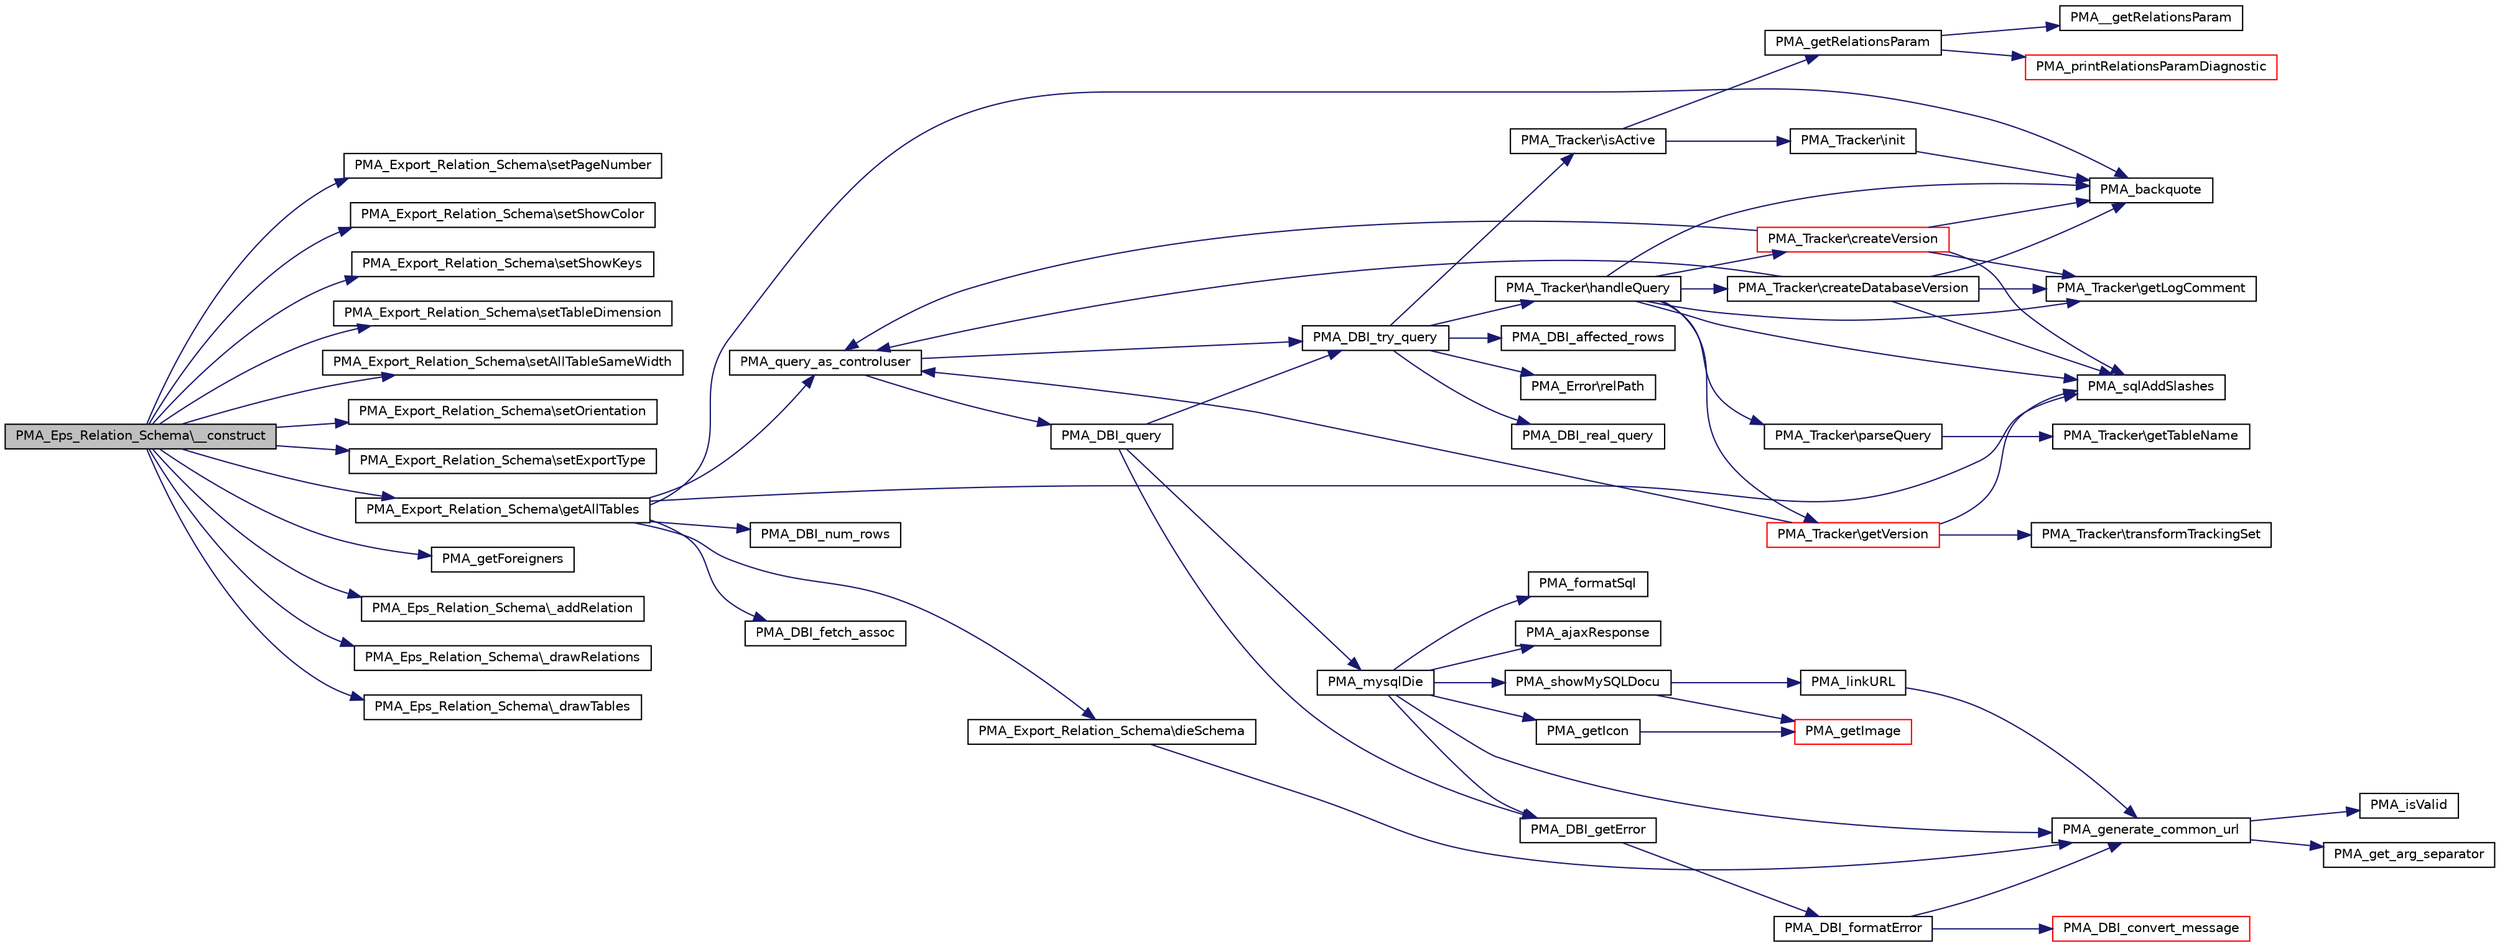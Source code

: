 digraph G
{
  edge [fontname="Helvetica",fontsize="10",labelfontname="Helvetica",labelfontsize="10"];
  node [fontname="Helvetica",fontsize="10",shape=record];
  rankdir="LR";
  Node1 [label="PMA_Eps_Relation_Schema\\__construct",height=0.2,width=0.4,color="black", fillcolor="grey75", style="filled" fontcolor="black"];
  Node1 -> Node2 [color="midnightblue",fontsize="10",style="solid",fontname="Helvetica"];
  Node2 [label="PMA_Export_Relation_Schema\\setPageNumber",height=0.2,width=0.4,color="black", fillcolor="white", style="filled",URL="$classPMA__Export__Relation__Schema.html#af913ea73b75609d52db1d25e55c62374",tooltip="Set Page Number."];
  Node1 -> Node3 [color="midnightblue",fontsize="10",style="solid",fontname="Helvetica"];
  Node3 [label="PMA_Export_Relation_Schema\\setShowColor",height=0.2,width=0.4,color="black", fillcolor="white", style="filled",URL="$classPMA__Export__Relation__Schema.html#a0a203dcfcc55b56beb6b91e41f0531bd",tooltip="Sets showColor."];
  Node1 -> Node4 [color="midnightblue",fontsize="10",style="solid",fontname="Helvetica"];
  Node4 [label="PMA_Export_Relation_Schema\\setShowKeys",height=0.2,width=0.4,color="black", fillcolor="white", style="filled",URL="$classPMA__Export__Relation__Schema.html#adbf9bd8c7d4e30d7f9203a5c7dc01fe4",tooltip="Set Show only keys."];
  Node1 -> Node5 [color="midnightblue",fontsize="10",style="solid",fontname="Helvetica"];
  Node5 [label="PMA_Export_Relation_Schema\\setTableDimension",height=0.2,width=0.4,color="black", fillcolor="white", style="filled",URL="$classPMA__Export__Relation__Schema.html#ae1fcbe4926daf42e4742648d3c69c07e",tooltip="Set Table Dimension."];
  Node1 -> Node6 [color="midnightblue",fontsize="10",style="solid",fontname="Helvetica"];
  Node6 [label="PMA_Export_Relation_Schema\\setAllTableSameWidth",height=0.2,width=0.4,color="black", fillcolor="white", style="filled",URL="$classPMA__Export__Relation__Schema.html#a065475f81afe2ff8e8d9fb5968d8a323",tooltip="Set same width of All Tables."];
  Node1 -> Node7 [color="midnightblue",fontsize="10",style="solid",fontname="Helvetica"];
  Node7 [label="PMA_Export_Relation_Schema\\setOrientation",height=0.2,width=0.4,color="black", fillcolor="white", style="filled",URL="$classPMA__Export__Relation__Schema.html#af604f6a2866e26a3bf0295166ad9ccb5",tooltip="Set Orientation."];
  Node1 -> Node8 [color="midnightblue",fontsize="10",style="solid",fontname="Helvetica"];
  Node8 [label="PMA_Export_Relation_Schema\\setExportType",height=0.2,width=0.4,color="black", fillcolor="white", style="filled",URL="$classPMA__Export__Relation__Schema.html#a72bd7b7a84be28bf4215d496325c089b",tooltip="Set type of export relational schema."];
  Node1 -> Node9 [color="midnightblue",fontsize="10",style="solid",fontname="Helvetica"];
  Node9 [label="PMA_Export_Relation_Schema\\getAllTables",height=0.2,width=0.4,color="black", fillcolor="white", style="filled",URL="$classPMA__Export__Relation__Schema.html#a172c4334b67ef18111d57f48507d026f",tooltip="get all tables involved or included in page"];
  Node9 -> Node10 [color="midnightblue",fontsize="10",style="solid",fontname="Helvetica"];
  Node10 [label="PMA_backquote",height=0.2,width=0.4,color="black", fillcolor="white", style="filled",URL="$common_8lib_8php.html#a81c4628f679a153bb4475c5ee2ae49ec",tooltip="Adds backquotes on both sides of a database, table or field name."];
  Node9 -> Node11 [color="midnightblue",fontsize="10",style="solid",fontname="Helvetica"];
  Node11 [label="PMA_sqlAddSlashes",height=0.2,width=0.4,color="black", fillcolor="white", style="filled",URL="$common_8lib_8php.html#a799062f79f401d1f20735d292d008eaf",tooltip="Add slashes before &quot;&#39;&quot; and &quot;\&quot; characters so a value containing them can be used in a sql comparison..."];
  Node9 -> Node12 [color="midnightblue",fontsize="10",style="solid",fontname="Helvetica"];
  Node12 [label="PMA_query_as_controluser",height=0.2,width=0.4,color="black", fillcolor="white", style="filled",URL="$relation_8lib_8php.html#ab6d57b38824545d660dcfcd4c864a177",tooltip="Executes a query as controluser if possible, otherwise as normal user."];
  Node12 -> Node13 [color="midnightblue",fontsize="10",style="solid",fontname="Helvetica"];
  Node13 [label="PMA_DBI_query",height=0.2,width=0.4,color="black", fillcolor="white", style="filled",URL="$database__interface_8lib_8php.html#ab439cded0e18a60e731e76aa4567c089",tooltip="runs a query"];
  Node13 -> Node14 [color="midnightblue",fontsize="10",style="solid",fontname="Helvetica"];
  Node14 [label="PMA_DBI_try_query",height=0.2,width=0.4,color="black", fillcolor="white", style="filled",URL="$database__interface_8lib_8php.html#af4f8622d2f5df7858e4e6ca425ac0274",tooltip="runs a query and returns the result"];
  Node14 -> Node15 [color="midnightblue",fontsize="10",style="solid",fontname="Helvetica"];
  Node15 [label="PMA_DBI_real_query",height=0.2,width=0.4,color="black", fillcolor="white", style="filled",URL="$drizzle_8dbi_8lib_8php.html#a08ba0b503ffbca6710452ba365580035",tooltip="runs a query and returns the result"];
  Node14 -> Node16 [color="midnightblue",fontsize="10",style="solid",fontname="Helvetica"];
  Node16 [label="PMA_DBI_affected_rows",height=0.2,width=0.4,color="black", fillcolor="white", style="filled",URL="$drizzle_8dbi_8lib_8php.html#a861ab5849e4d7f8dab6daaac0071bc15",tooltip="returns the number of rows affected by last query"];
  Node14 -> Node17 [color="midnightblue",fontsize="10",style="solid",fontname="Helvetica"];
  Node17 [label="PMA_Error\\relPath",height=0.2,width=0.4,color="black", fillcolor="white", style="filled",URL="$classPMA__Error.html#a772a7752d93cec8385e0f13af46d376a",tooltip="return short relative path to phpMyAdmin basedir"];
  Node14 -> Node18 [color="midnightblue",fontsize="10",style="solid",fontname="Helvetica"];
  Node18 [label="PMA_Tracker\\isActive",height=0.2,width=0.4,color="black", fillcolor="white", style="filled",URL="$classPMA__Tracker.html#ae5dd143f48e845ae4346da01dfef5d4a",tooltip="Gets the on/off value of the Tracker module, starts initialization."];
  Node18 -> Node19 [color="midnightblue",fontsize="10",style="solid",fontname="Helvetica"];
  Node19 [label="PMA_getRelationsParam",height=0.2,width=0.4,color="black", fillcolor="white", style="filled",URL="$relation_8lib_8php.html#ad4dd08fb9ba9908cd15afb5ac92a2656"];
  Node19 -> Node20 [color="midnightblue",fontsize="10",style="solid",fontname="Helvetica"];
  Node20 [label="PMA__getRelationsParam",height=0.2,width=0.4,color="black", fillcolor="white", style="filled",URL="$relation_8lib_8php.html#aa1b2e6f08d1925e8d0962d508797be28",tooltip="Defines the relation parameters for the current user just a copy of the functions used for relations ..."];
  Node19 -> Node21 [color="midnightblue",fontsize="10",style="solid",fontname="Helvetica"];
  Node21 [label="PMA_printRelationsParamDiagnostic",height=0.2,width=0.4,color="red", fillcolor="white", style="filled",URL="$relation_8lib_8php.html#ada1ffd8f6d6d53e802e2e83d7044a944",tooltip="prints out diagnostic info for pma relation feature"];
  Node18 -> Node22 [color="midnightblue",fontsize="10",style="solid",fontname="Helvetica"];
  Node22 [label="PMA_Tracker\\init",height=0.2,width=0.4,color="black", fillcolor="white", style="filled",URL="$classPMA__Tracker.html#a16fc618785cb34b7b36b2fb833600d33",tooltip="Initializes settings."];
  Node22 -> Node10 [color="midnightblue",fontsize="10",style="solid",fontname="Helvetica"];
  Node14 -> Node23 [color="midnightblue",fontsize="10",style="solid",fontname="Helvetica"];
  Node23 [label="PMA_Tracker\\handleQuery",height=0.2,width=0.4,color="black", fillcolor="white", style="filled",URL="$classPMA__Tracker.html#a45bbf8cbb24c0cc3e379a0abf0ecee10",tooltip="Analyzes a given SQL statement and saves tracking data."];
  Node23 -> Node24 [color="midnightblue",fontsize="10",style="solid",fontname="Helvetica"];
  Node24 [label="PMA_Tracker\\parseQuery",height=0.2,width=0.4,color="black", fillcolor="white", style="filled",URL="$classPMA__Tracker.html#a0ed18d54f03c8774c52bb5e77af57b13",tooltip="Parses a query."];
  Node24 -> Node25 [color="midnightblue",fontsize="10",style="solid",fontname="Helvetica"];
  Node25 [label="PMA_Tracker\\getTableName",height=0.2,width=0.4,color="black", fillcolor="white", style="filled",URL="$classPMA__Tracker.html#a4638f7bb0092dfe0823e710523ff7151",tooltip="Parses the name of a table from a SQL statement substring."];
  Node23 -> Node26 [color="midnightblue",fontsize="10",style="solid",fontname="Helvetica"];
  Node26 [label="PMA_Tracker\\getVersion",height=0.2,width=0.4,color="red", fillcolor="white", style="filled",URL="$classPMA__Tracker.html#a315294423a060736a4c5a35ec099943e",tooltip="Gets the newest version of a tracking job (in other words: gets the HEAD version)."];
  Node26 -> Node11 [color="midnightblue",fontsize="10",style="solid",fontname="Helvetica"];
  Node26 -> Node27 [color="midnightblue",fontsize="10",style="solid",fontname="Helvetica"];
  Node27 [label="PMA_Tracker\\transformTrackingSet",height=0.2,width=0.4,color="black", fillcolor="white", style="filled",URL="$classPMA__Tracker.html#a1ceeb83cd800f8273fb050439f8278da",tooltip="Transforms tracking set for Drizzle, which has no SET type."];
  Node26 -> Node12 [color="midnightblue",fontsize="10",style="solid",fontname="Helvetica"];
  Node23 -> Node28 [color="midnightblue",fontsize="10",style="solid",fontname="Helvetica"];
  Node28 [label="PMA_Tracker\\createVersion",height=0.2,width=0.4,color="red", fillcolor="white", style="filled",URL="$classPMA__Tracker.html#a42ffa6e4d6005801f830d64cb43160b5",tooltip="Creates tracking version of a table / view (in other words: create a job to track future changes on t..."];
  Node28 -> Node29 [color="midnightblue",fontsize="10",style="solid",fontname="Helvetica"];
  Node29 [label="PMA_Tracker\\getLogComment",height=0.2,width=0.4,color="black", fillcolor="white", style="filled",URL="$classPMA__Tracker.html#a09cf326169bfdd91ab8ac6a11b08df09",tooltip="Returns the comment line for the log."];
  Node28 -> Node10 [color="midnightblue",fontsize="10",style="solid",fontname="Helvetica"];
  Node28 -> Node11 [color="midnightblue",fontsize="10",style="solid",fontname="Helvetica"];
  Node28 -> Node12 [color="midnightblue",fontsize="10",style="solid",fontname="Helvetica"];
  Node23 -> Node30 [color="midnightblue",fontsize="10",style="solid",fontname="Helvetica"];
  Node30 [label="PMA_Tracker\\createDatabaseVersion",height=0.2,width=0.4,color="black", fillcolor="white", style="filled",URL="$classPMA__Tracker.html#a3aacc0c0e3b67d82419856773f536166",tooltip="Creates tracking version of a database (in other words: create a job to track future changes on the d..."];
  Node30 -> Node29 [color="midnightblue",fontsize="10",style="solid",fontname="Helvetica"];
  Node30 -> Node10 [color="midnightblue",fontsize="10",style="solid",fontname="Helvetica"];
  Node30 -> Node11 [color="midnightblue",fontsize="10",style="solid",fontname="Helvetica"];
  Node30 -> Node12 [color="midnightblue",fontsize="10",style="solid",fontname="Helvetica"];
  Node23 -> Node29 [color="midnightblue",fontsize="10",style="solid",fontname="Helvetica"];
  Node23 -> Node10 [color="midnightblue",fontsize="10",style="solid",fontname="Helvetica"];
  Node23 -> Node11 [color="midnightblue",fontsize="10",style="solid",fontname="Helvetica"];
  Node13 -> Node31 [color="midnightblue",fontsize="10",style="solid",fontname="Helvetica"];
  Node31 [label="PMA_mysqlDie",height=0.2,width=0.4,color="black", fillcolor="white", style="filled",URL="$common_8lib_8php.html#a4b5abc57e204c6266283131d03f66395",tooltip="Displays a MySQL error message in the right frame."];
  Node31 -> Node32 [color="midnightblue",fontsize="10",style="solid",fontname="Helvetica"];
  Node32 [label="PMA_DBI_getError",height=0.2,width=0.4,color="black", fillcolor="white", style="filled",URL="$drizzle_8dbi_8lib_8php.html#a704868d694079bc38c1947d370b8bf79",tooltip="returns last error message or false if no errors occured"];
  Node32 -> Node33 [color="midnightblue",fontsize="10",style="solid",fontname="Helvetica"];
  Node33 [label="PMA_DBI_formatError",height=0.2,width=0.4,color="black", fillcolor="white", style="filled",URL="$database__interface_8lib_8php.html#a53d2263f39303e561d76439d28f4a1be",tooltip="Formats database error message in a friendly way."];
  Node33 -> Node34 [color="midnightblue",fontsize="10",style="solid",fontname="Helvetica"];
  Node34 [label="PMA_DBI_convert_message",height=0.2,width=0.4,color="red", fillcolor="white", style="filled",URL="$database__interface_8lib_8php.html#a6f4e94ffe2e5c28f0ce9f23c2e65e74a",tooltip="converts charset of a mysql message, usually coming from mysql_error(), into PMA charset, usally UTF-8 uses language to charset mapping from mysql/share/errmsg.txt and charset names to ISO charset from information_schema.CHARACTER_SETS"];
  Node33 -> Node35 [color="midnightblue",fontsize="10",style="solid",fontname="Helvetica"];
  Node35 [label="PMA_generate_common_url",height=0.2,width=0.4,color="black", fillcolor="white", style="filled",URL="$url__generating_8lib_8php.html#ad5c0cfef7cb600a158a1ef5fa321a094",tooltip="Generates text with URL parameters."];
  Node35 -> Node36 [color="midnightblue",fontsize="10",style="solid",fontname="Helvetica"];
  Node36 [label="PMA_isValid",height=0.2,width=0.4,color="black", fillcolor="white", style="filled",URL="$core_8lib_8php.html#a1b8fd01cdfbdfaac35e692fcdaaad700",tooltip="checks given $var against $type or $compare"];
  Node35 -> Node37 [color="midnightblue",fontsize="10",style="solid",fontname="Helvetica"];
  Node37 [label="PMA_get_arg_separator",height=0.2,width=0.4,color="black", fillcolor="white", style="filled",URL="$url__generating_8lib_8php.html#a4ba0b6653c22a19615683ab743c1b4e1",tooltip="Returns url separator."];
  Node31 -> Node38 [color="midnightblue",fontsize="10",style="solid",fontname="Helvetica"];
  Node38 [label="PMA_formatSql",height=0.2,width=0.4,color="black", fillcolor="white", style="filled",URL="$common_8lib_8php.html#a7318464fb4bfbdb4c33b3257ad533ab6",tooltip="format sql strings"];
  Node31 -> Node39 [color="midnightblue",fontsize="10",style="solid",fontname="Helvetica"];
  Node39 [label="PMA_showMySQLDocu",height=0.2,width=0.4,color="black", fillcolor="white", style="filled",URL="$common_8lib_8php.html#a5b2c38942cb8fe55e02ba17d0bef9f15",tooltip="Displays a link to the official MySQL documentation."];
  Node39 -> Node40 [color="midnightblue",fontsize="10",style="solid",fontname="Helvetica"];
  Node40 [label="PMA_linkURL",height=0.2,width=0.4,color="black", fillcolor="white", style="filled",URL="$core_8lib_8php.html#a9bbc563e958307413cd9a83f70ff2590",tooltip="Returns link to (possibly) external site using defined redirector."];
  Node40 -> Node35 [color="midnightblue",fontsize="10",style="solid",fontname="Helvetica"];
  Node39 -> Node41 [color="midnightblue",fontsize="10",style="solid",fontname="Helvetica"];
  Node41 [label="PMA_getImage",height=0.2,width=0.4,color="red", fillcolor="white", style="filled",URL="$common_8lib_8php.html#a54fdec9763bf305a5082d23a5d7d5957",tooltip="Returns an HTML IMG tag for a particular image from a theme, which may be an actual file or an icon f..."];
  Node31 -> Node35 [color="midnightblue",fontsize="10",style="solid",fontname="Helvetica"];
  Node31 -> Node42 [color="midnightblue",fontsize="10",style="solid",fontname="Helvetica"];
  Node42 [label="PMA_getIcon",height=0.2,width=0.4,color="black", fillcolor="white", style="filled",URL="$common_8lib_8php.html#a73905c5a8a80014a8d299d0c74176316",tooltip="Returns an HTML IMG tag for a particular icon from a theme, which may be an actual file or an icon fr..."];
  Node42 -> Node41 [color="midnightblue",fontsize="10",style="solid",fontname="Helvetica"];
  Node31 -> Node43 [color="midnightblue",fontsize="10",style="solid",fontname="Helvetica"];
  Node43 [label="PMA_ajaxResponse",height=0.2,width=0.4,color="black", fillcolor="white", style="filled",URL="$common_8lib_8php.html#a8e357ad2d42095d9078580361cb77a96",tooltip="function that generates a json output for an ajax request and ends script execution"];
  Node13 -> Node32 [color="midnightblue",fontsize="10",style="solid",fontname="Helvetica"];
  Node12 -> Node14 [color="midnightblue",fontsize="10",style="solid",fontname="Helvetica"];
  Node9 -> Node44 [color="midnightblue",fontsize="10",style="solid",fontname="Helvetica"];
  Node44 [label="PMA_DBI_num_rows",height=0.2,width=0.4,color="black", fillcolor="white", style="filled",URL="$drizzle_8dbi_8lib_8php.html#ad3805f1da9fe87cc10e96acf0710d803",tooltip="returns the number of rows returned by last query"];
  Node9 -> Node45 [color="midnightblue",fontsize="10",style="solid",fontname="Helvetica"];
  Node45 [label="PMA_Export_Relation_Schema\\dieSchema",height=0.2,width=0.4,color="black", fillcolor="white", style="filled",URL="$classPMA__Export__Relation__Schema.html#a567a83eeeb13b1a8e0c36f158ed72c65",tooltip="Displays an error message."];
  Node45 -> Node35 [color="midnightblue",fontsize="10",style="solid",fontname="Helvetica"];
  Node9 -> Node46 [color="midnightblue",fontsize="10",style="solid",fontname="Helvetica"];
  Node46 [label="PMA_DBI_fetch_assoc",height=0.2,width=0.4,color="black", fillcolor="white", style="filled",URL="$drizzle_8dbi_8lib_8php.html#ab13d236340b5e44aa9ebfe3a22a62f37",tooltip="returns array of rows with associative keys from $result"];
  Node1 -> Node47 [color="midnightblue",fontsize="10",style="solid",fontname="Helvetica"];
  Node47 [label="PMA_getForeigners",height=0.2,width=0.4,color="black", fillcolor="white", style="filled",URL="$relation_8lib_8php.html#a06f317c03581ae429698a20c7aa155df",tooltip="Gets all Relations to foreign tables for a given table or optionally a given column in a table..."];
  Node1 -> Node48 [color="midnightblue",fontsize="10",style="solid",fontname="Helvetica"];
  Node48 [label="PMA_Eps_Relation_Schema\\_addRelation",height=0.2,width=0.4,color="black", fillcolor="white", style="filled",URL="$classPMA__Eps__Relation__Schema.html#a237677d123eadb769ee5f019cc2a6760",tooltip="Defines relation objects."];
  Node1 -> Node49 [color="midnightblue",fontsize="10",style="solid",fontname="Helvetica"];
  Node49 [label="PMA_Eps_Relation_Schema\\_drawRelations",height=0.2,width=0.4,color="black", fillcolor="white", style="filled",URL="$classPMA__Eps__Relation__Schema.html#aba7c076ec7257dc4400452f7f9165421",tooltip="Draws relation arrows and lines connects master table&#39;s master field to foreign table&#39;s forein field..."];
  Node1 -> Node50 [color="midnightblue",fontsize="10",style="solid",fontname="Helvetica"];
  Node50 [label="PMA_Eps_Relation_Schema\\_drawTables",height=0.2,width=0.4,color="black", fillcolor="white", style="filled",URL="$classPMA__Eps__Relation__Schema.html#a22d16780e11903d10a4843381f7f25bf",tooltip="Draws tables."];
}
